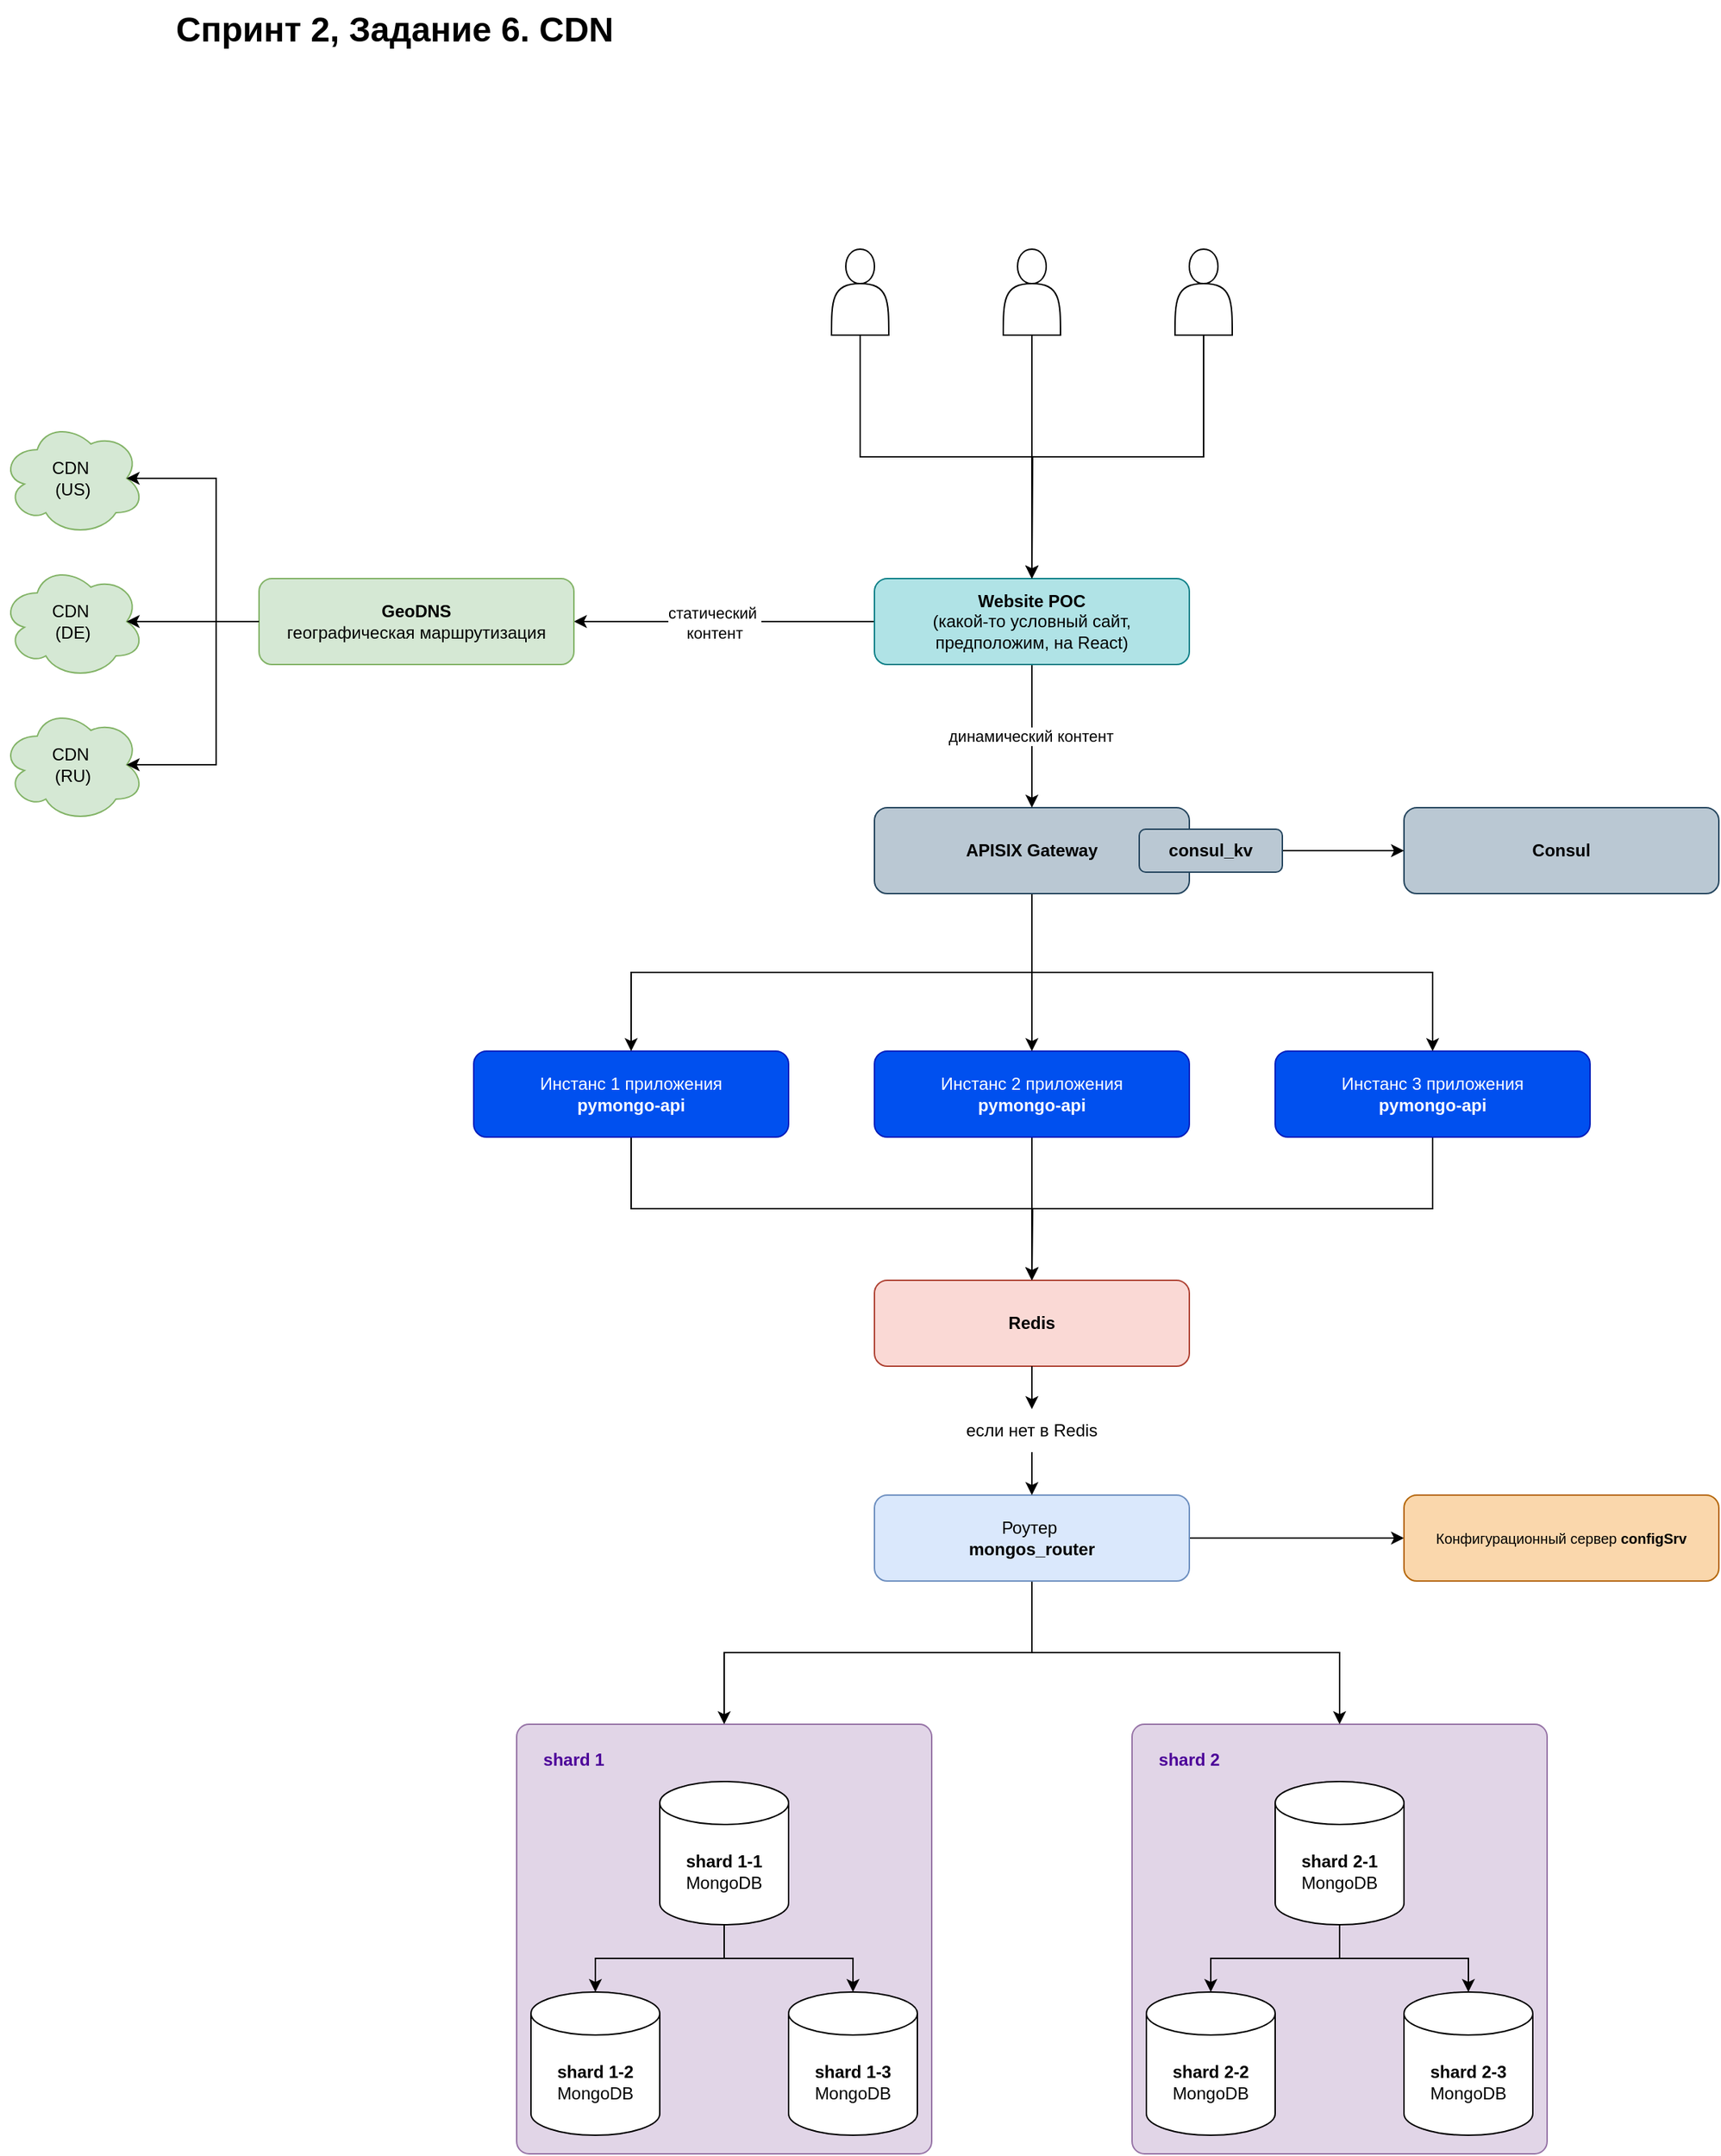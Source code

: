 <mxfile version="26.0.16" pages="6">
  <diagram name="task 6" id="EROP5LXU129hlyVMehyh">
    <mxGraphModel dx="2870" dy="2155" grid="1" gridSize="10" guides="1" tooltips="1" connect="1" arrows="1" fold="1" page="1" pageScale="1" pageWidth="1169" pageHeight="827" math="0" shadow="0">
      <root>
        <mxCell id="xGrSK7XAsVw-_hKEROFf-0" />
        <mxCell id="xGrSK7XAsVw-_hKEROFf-1" parent="xGrSK7XAsVw-_hKEROFf-0" />
        <mxCell id="xGrSK7XAsVw-_hKEROFf-2" value="" style="rounded=1;whiteSpace=wrap;html=1;arcSize=3;fillColor=#e1d5e7;strokeColor=#9673a6;" vertex="1" parent="xGrSK7XAsVw-_hKEROFf-1">
          <mxGeometry x="460" y="710" width="290" height="300" as="geometry" />
        </mxCell>
        <mxCell id="xGrSK7XAsVw-_hKEROFf-3" value="" style="rounded=1;whiteSpace=wrap;html=1;arcSize=3;fillColor=#e1d5e7;strokeColor=#9673a6;" vertex="1" parent="xGrSK7XAsVw-_hKEROFf-1">
          <mxGeometry x="30" y="710" width="290" height="300" as="geometry" />
        </mxCell>
        <mxCell id="xGrSK7XAsVw-_hKEROFf-4" style="edgeStyle=orthogonalEdgeStyle;rounded=0;orthogonalLoop=1;jettySize=auto;html=1;exitX=0.5;exitY=1;exitDx=0;exitDy=0;" edge="1" parent="xGrSK7XAsVw-_hKEROFf-1" source="xGrSK7XAsVw-_hKEROFf-5">
          <mxGeometry relative="1" as="geometry">
            <mxPoint x="390" y="400" as="targetPoint" />
          </mxGeometry>
        </mxCell>
        <mxCell id="xGrSK7XAsVw-_hKEROFf-5" value="&lt;div&gt;Инстанс 2 приложения&lt;/div&gt;&lt;div&gt;&lt;b style=&quot;background-color: transparent; color: light-dark(rgb(255, 255, 255), rgb(18, 18, 18));&quot;&gt;pymongo-api&lt;/b&gt;&lt;/div&gt;" style="rounded=1;whiteSpace=wrap;html=1;fillColor=#0050ef;strokeColor=#001DBC;fontColor=#ffffff;" vertex="1" parent="xGrSK7XAsVw-_hKEROFf-1">
          <mxGeometry x="280" y="240" width="220" height="60" as="geometry" />
        </mxCell>
        <mxCell id="xGrSK7XAsVw-_hKEROFf-6" value="&lt;b&gt;shard 1-1&lt;/b&gt;&lt;div&gt;MongoDB&lt;/div&gt;" style="shape=cylinder3;whiteSpace=wrap;html=1;boundedLbl=1;backgroundOutline=1;size=15;" vertex="1" parent="xGrSK7XAsVw-_hKEROFf-1">
          <mxGeometry x="130" y="750" width="90" height="100" as="geometry" />
        </mxCell>
        <mxCell id="xGrSK7XAsVw-_hKEROFf-7" style="edgeStyle=orthogonalEdgeStyle;rounded=0;orthogonalLoop=1;jettySize=auto;html=1;exitX=0.5;exitY=1;exitDx=0;exitDy=0;exitPerimeter=0;" edge="1" parent="xGrSK7XAsVw-_hKEROFf-1" source="xGrSK7XAsVw-_hKEROFf-8" target="xGrSK7XAsVw-_hKEROFf-17">
          <mxGeometry relative="1" as="geometry" />
        </mxCell>
        <mxCell id="xGrSK7XAsVw-_hKEROFf-8" value="&lt;b&gt;shard 2-1&lt;/b&gt;&lt;div&gt;MongoDB&lt;/div&gt;" style="shape=cylinder3;whiteSpace=wrap;html=1;boundedLbl=1;backgroundOutline=1;size=15;" vertex="1" parent="xGrSK7XAsVw-_hKEROFf-1">
          <mxGeometry x="560" y="750" width="90" height="100" as="geometry" />
        </mxCell>
        <mxCell id="xGrSK7XAsVw-_hKEROFf-9" style="edgeStyle=orthogonalEdgeStyle;rounded=0;orthogonalLoop=1;jettySize=auto;html=1;exitX=1;exitY=0.5;exitDx=0;exitDy=0;" edge="1" parent="xGrSK7XAsVw-_hKEROFf-1" source="xGrSK7XAsVw-_hKEROFf-12" target="xGrSK7XAsVw-_hKEROFf-13">
          <mxGeometry relative="1" as="geometry" />
        </mxCell>
        <mxCell id="xGrSK7XAsVw-_hKEROFf-10" style="edgeStyle=orthogonalEdgeStyle;rounded=0;orthogonalLoop=1;jettySize=auto;html=1;exitX=0.5;exitY=1;exitDx=0;exitDy=0;entryX=0.5;entryY=0;entryDx=0;entryDy=0;" edge="1" parent="xGrSK7XAsVw-_hKEROFf-1" source="xGrSK7XAsVw-_hKEROFf-12" target="xGrSK7XAsVw-_hKEROFf-3">
          <mxGeometry relative="1" as="geometry" />
        </mxCell>
        <mxCell id="xGrSK7XAsVw-_hKEROFf-11" style="edgeStyle=orthogonalEdgeStyle;rounded=0;orthogonalLoop=1;jettySize=auto;html=1;exitX=0.5;exitY=1;exitDx=0;exitDy=0;entryX=0.5;entryY=0;entryDx=0;entryDy=0;" edge="1" parent="xGrSK7XAsVw-_hKEROFf-1" source="xGrSK7XAsVw-_hKEROFf-12" target="xGrSK7XAsVw-_hKEROFf-2">
          <mxGeometry relative="1" as="geometry" />
        </mxCell>
        <mxCell id="xGrSK7XAsVw-_hKEROFf-12" value="Роутер&amp;nbsp;&lt;div&gt;&lt;b&gt;mongos_router&lt;/b&gt;&lt;/div&gt;" style="rounded=1;whiteSpace=wrap;html=1;fillColor=#dae8fc;strokeColor=#6c8ebf;" vertex="1" parent="xGrSK7XAsVw-_hKEROFf-1">
          <mxGeometry x="280" y="550" width="220" height="60" as="geometry" />
        </mxCell>
        <mxCell id="xGrSK7XAsVw-_hKEROFf-13" value="&lt;font size=&quot;1&quot;&gt;Конфигурационный сервер &lt;b&gt;configSrv&lt;/b&gt;&lt;/font&gt;" style="rounded=1;whiteSpace=wrap;html=1;fillColor=#fad7ac;strokeColor=#b46504;" vertex="1" parent="xGrSK7XAsVw-_hKEROFf-1">
          <mxGeometry x="650" y="550" width="220" height="60" as="geometry" />
        </mxCell>
        <mxCell id="xGrSK7XAsVw-_hKEROFf-14" value="&lt;h1 style=&quot;margin-top: 0px;&quot;&gt;Спринт 2, Задание 6. CDN&lt;/h1&gt;&lt;p&gt;&lt;br&gt;&lt;/p&gt;" style="text;html=1;whiteSpace=wrap;overflow=hidden;rounded=0;" vertex="1" parent="xGrSK7XAsVw-_hKEROFf-1">
          <mxGeometry x="-210" y="-494" width="680" height="80" as="geometry" />
        </mxCell>
        <mxCell id="xGrSK7XAsVw-_hKEROFf-15" value="&lt;b&gt;shard 1-2&lt;/b&gt;&lt;div&gt;MongoDB&lt;/div&gt;" style="shape=cylinder3;whiteSpace=wrap;html=1;boundedLbl=1;backgroundOutline=1;size=15;" vertex="1" parent="xGrSK7XAsVw-_hKEROFf-1">
          <mxGeometry x="40" y="897" width="90" height="100" as="geometry" />
        </mxCell>
        <mxCell id="xGrSK7XAsVw-_hKEROFf-16" value="&lt;b&gt;shard 1-3&lt;/b&gt;&lt;div&gt;MongoDB&lt;/div&gt;" style="shape=cylinder3;whiteSpace=wrap;html=1;boundedLbl=1;backgroundOutline=1;size=15;" vertex="1" parent="xGrSK7XAsVw-_hKEROFf-1">
          <mxGeometry x="220" y="897" width="90" height="100" as="geometry" />
        </mxCell>
        <mxCell id="xGrSK7XAsVw-_hKEROFf-17" value="&lt;b&gt;shard 2-2&lt;/b&gt;&lt;div&gt;MongoDB&lt;/div&gt;" style="shape=cylinder3;whiteSpace=wrap;html=1;boundedLbl=1;backgroundOutline=1;size=15;" vertex="1" parent="xGrSK7XAsVw-_hKEROFf-1">
          <mxGeometry x="470" y="897" width="90" height="100" as="geometry" />
        </mxCell>
        <mxCell id="xGrSK7XAsVw-_hKEROFf-18" value="&lt;b&gt;shard 2-3&lt;/b&gt;&lt;div&gt;MongoDB&lt;/div&gt;" style="shape=cylinder3;whiteSpace=wrap;html=1;boundedLbl=1;backgroundOutline=1;size=15;" vertex="1" parent="xGrSK7XAsVw-_hKEROFf-1">
          <mxGeometry x="650" y="897" width="90" height="100" as="geometry" />
        </mxCell>
        <mxCell id="xGrSK7XAsVw-_hKEROFf-19" value="&lt;font style=&quot;color: rgb(76, 0, 153);&quot;&gt;&lt;b style=&quot;&quot;&gt;shard 1&lt;/b&gt;&lt;/font&gt;" style="text;html=1;align=center;verticalAlign=middle;whiteSpace=wrap;rounded=0;" vertex="1" parent="xGrSK7XAsVw-_hKEROFf-1">
          <mxGeometry x="40" y="720" width="60" height="30" as="geometry" />
        </mxCell>
        <mxCell id="xGrSK7XAsVw-_hKEROFf-20" value="&lt;font style=&quot;color: rgb(76, 0, 153);&quot;&gt;&lt;b style=&quot;&quot;&gt;shard 2&lt;/b&gt;&lt;/font&gt;" style="text;html=1;align=center;verticalAlign=middle;whiteSpace=wrap;rounded=0;" vertex="1" parent="xGrSK7XAsVw-_hKEROFf-1">
          <mxGeometry x="470" y="720" width="60" height="30" as="geometry" />
        </mxCell>
        <mxCell id="xGrSK7XAsVw-_hKEROFf-21" style="rounded=0;orthogonalLoop=1;jettySize=auto;html=1;exitX=0.5;exitY=1;exitDx=0;exitDy=0;exitPerimeter=0;entryX=0.5;entryY=0;entryDx=0;entryDy=0;entryPerimeter=0;edgeStyle=orthogonalEdgeStyle;" edge="1" parent="xGrSK7XAsVw-_hKEROFf-1" source="xGrSK7XAsVw-_hKEROFf-6" target="xGrSK7XAsVw-_hKEROFf-15">
          <mxGeometry relative="1" as="geometry" />
        </mxCell>
        <mxCell id="xGrSK7XAsVw-_hKEROFf-22" style="rounded=0;orthogonalLoop=1;jettySize=auto;html=1;exitX=0.5;exitY=1;exitDx=0;exitDy=0;exitPerimeter=0;entryX=0.5;entryY=0;entryDx=0;entryDy=0;entryPerimeter=0;edgeStyle=orthogonalEdgeStyle;" edge="1" parent="xGrSK7XAsVw-_hKEROFf-1" source="xGrSK7XAsVw-_hKEROFf-6" target="xGrSK7XAsVw-_hKEROFf-16">
          <mxGeometry relative="1" as="geometry" />
        </mxCell>
        <mxCell id="xGrSK7XAsVw-_hKEROFf-23" style="edgeStyle=orthogonalEdgeStyle;rounded=0;orthogonalLoop=1;jettySize=auto;html=1;exitX=0.5;exitY=1;exitDx=0;exitDy=0;exitPerimeter=0;entryX=0.5;entryY=0;entryDx=0;entryDy=0;entryPerimeter=0;" edge="1" parent="xGrSK7XAsVw-_hKEROFf-1" source="xGrSK7XAsVw-_hKEROFf-8" target="xGrSK7XAsVw-_hKEROFf-18">
          <mxGeometry relative="1" as="geometry" />
        </mxCell>
        <mxCell id="xGrSK7XAsVw-_hKEROFf-24" style="edgeStyle=orthogonalEdgeStyle;rounded=0;orthogonalLoop=1;jettySize=auto;html=1;exitX=0.5;exitY=1;exitDx=0;exitDy=0;entryX=0.5;entryY=0;entryDx=0;entryDy=0;" edge="1" parent="xGrSK7XAsVw-_hKEROFf-1" source="xGrSK7XAsVw-_hKEROFf-27" target="xGrSK7XAsVw-_hKEROFf-12">
          <mxGeometry relative="1" as="geometry" />
        </mxCell>
        <mxCell id="xGrSK7XAsVw-_hKEROFf-25" value="&lt;b&gt;Redis&lt;/b&gt;" style="rounded=1;whiteSpace=wrap;html=1;fillColor=#fad9d5;strokeColor=#ae4132;" vertex="1" parent="xGrSK7XAsVw-_hKEROFf-1">
          <mxGeometry x="280" y="400" width="220" height="60" as="geometry" />
        </mxCell>
        <mxCell id="xGrSK7XAsVw-_hKEROFf-26" value="" style="edgeStyle=orthogonalEdgeStyle;rounded=0;orthogonalLoop=1;jettySize=auto;html=1;exitX=0.5;exitY=1;exitDx=0;exitDy=0;entryX=0.5;entryY=0;entryDx=0;entryDy=0;" edge="1" parent="xGrSK7XAsVw-_hKEROFf-1" source="xGrSK7XAsVw-_hKEROFf-25" target="xGrSK7XAsVw-_hKEROFf-27">
          <mxGeometry relative="1" as="geometry">
            <mxPoint x="390" y="460" as="sourcePoint" />
            <mxPoint x="390" y="550" as="targetPoint" />
          </mxGeometry>
        </mxCell>
        <mxCell id="xGrSK7XAsVw-_hKEROFf-27" value="&lt;font style=&quot;font-size: 12px;&quot;&gt;если нет в Redis&lt;/font&gt;" style="text;html=1;align=center;verticalAlign=middle;whiteSpace=wrap;rounded=0;fontSize=11;" vertex="1" parent="xGrSK7XAsVw-_hKEROFf-1">
          <mxGeometry x="320" y="490" width="140" height="30" as="geometry" />
        </mxCell>
        <mxCell id="xGrSK7XAsVw-_hKEROFf-28" style="edgeStyle=orthogonalEdgeStyle;rounded=0;orthogonalLoop=1;jettySize=auto;html=1;exitX=0.5;exitY=1;exitDx=0;exitDy=0;entryX=0.5;entryY=0;entryDx=0;entryDy=0;" edge="1" parent="xGrSK7XAsVw-_hKEROFf-1" source="xGrSK7XAsVw-_hKEROFf-29" target="xGrSK7XAsVw-_hKEROFf-25">
          <mxGeometry relative="1" as="geometry" />
        </mxCell>
        <mxCell id="xGrSK7XAsVw-_hKEROFf-29" value="&lt;div&gt;Инстанс 1 приложения&lt;/div&gt;&lt;b&gt;pymongo-api&lt;/b&gt;" style="rounded=1;whiteSpace=wrap;html=1;fillColor=#0050ef;strokeColor=#001DBC;fontColor=#ffffff;" vertex="1" parent="xGrSK7XAsVw-_hKEROFf-1">
          <mxGeometry y="240" width="220" height="60" as="geometry" />
        </mxCell>
        <mxCell id="xGrSK7XAsVw-_hKEROFf-30" style="edgeStyle=orthogonalEdgeStyle;rounded=0;orthogonalLoop=1;jettySize=auto;html=1;exitX=0.5;exitY=1;exitDx=0;exitDy=0;" edge="1" parent="xGrSK7XAsVw-_hKEROFf-1" source="xGrSK7XAsVw-_hKEROFf-31">
          <mxGeometry relative="1" as="geometry">
            <mxPoint x="390" y="400" as="targetPoint" />
          </mxGeometry>
        </mxCell>
        <mxCell id="xGrSK7XAsVw-_hKEROFf-31" value="&lt;div&gt;Инстанс 3 приложения&lt;/div&gt;&lt;b&gt;pymongo-api&lt;/b&gt;" style="rounded=1;whiteSpace=wrap;html=1;fillColor=#0050ef;strokeColor=#001DBC;fontColor=#ffffff;" vertex="1" parent="xGrSK7XAsVw-_hKEROFf-1">
          <mxGeometry x="560" y="240" width="220" height="60" as="geometry" />
        </mxCell>
        <mxCell id="xGrSK7XAsVw-_hKEROFf-32" style="edgeStyle=orthogonalEdgeStyle;rounded=0;orthogonalLoop=1;jettySize=auto;html=1;exitX=0.5;exitY=1;exitDx=0;exitDy=0;entryX=0.5;entryY=0;entryDx=0;entryDy=0;" edge="1" parent="xGrSK7XAsVw-_hKEROFf-1" source="xGrSK7XAsVw-_hKEROFf-35" target="xGrSK7XAsVw-_hKEROFf-29">
          <mxGeometry relative="1" as="geometry" />
        </mxCell>
        <mxCell id="xGrSK7XAsVw-_hKEROFf-33" style="edgeStyle=orthogonalEdgeStyle;rounded=0;orthogonalLoop=1;jettySize=auto;html=1;exitX=0.5;exitY=1;exitDx=0;exitDy=0;entryX=0.5;entryY=0;entryDx=0;entryDy=0;" edge="1" parent="xGrSK7XAsVw-_hKEROFf-1" source="xGrSK7XAsVw-_hKEROFf-35" target="xGrSK7XAsVw-_hKEROFf-31">
          <mxGeometry relative="1" as="geometry" />
        </mxCell>
        <mxCell id="xGrSK7XAsVw-_hKEROFf-34" style="edgeStyle=orthogonalEdgeStyle;rounded=0;orthogonalLoop=1;jettySize=auto;html=1;exitX=0.5;exitY=1;exitDx=0;exitDy=0;entryX=0.5;entryY=0;entryDx=0;entryDy=0;" edge="1" parent="xGrSK7XAsVw-_hKEROFf-1" source="xGrSK7XAsVw-_hKEROFf-35" target="xGrSK7XAsVw-_hKEROFf-5">
          <mxGeometry relative="1" as="geometry" />
        </mxCell>
        <mxCell id="xGrSK7XAsVw-_hKEROFf-35" value="&lt;b&gt;APISIX Gateway&lt;/b&gt;" style="rounded=1;whiteSpace=wrap;html=1;fillColor=#bac8d3;strokeColor=#23445d;" vertex="1" parent="xGrSK7XAsVw-_hKEROFf-1">
          <mxGeometry x="280" y="70" width="220" height="60" as="geometry" />
        </mxCell>
        <mxCell id="xGrSK7XAsVw-_hKEROFf-36" value="&lt;b&gt;Consul&lt;/b&gt;" style="rounded=1;whiteSpace=wrap;html=1;fillColor=#bac8d3;strokeColor=#23445d;" vertex="1" parent="xGrSK7XAsVw-_hKEROFf-1">
          <mxGeometry x="650" y="70" width="220" height="60" as="geometry" />
        </mxCell>
        <mxCell id="xGrSK7XAsVw-_hKEROFf-37" style="edgeStyle=orthogonalEdgeStyle;rounded=0;orthogonalLoop=1;jettySize=auto;html=1;exitX=1;exitY=0.5;exitDx=0;exitDy=0;entryX=0;entryY=0.5;entryDx=0;entryDy=0;" edge="1" parent="xGrSK7XAsVw-_hKEROFf-1" source="xGrSK7XAsVw-_hKEROFf-38" target="xGrSK7XAsVw-_hKEROFf-36">
          <mxGeometry relative="1" as="geometry" />
        </mxCell>
        <mxCell id="xGrSK7XAsVw-_hKEROFf-38" value="&lt;b&gt;consul_kv&lt;/b&gt;" style="rounded=1;whiteSpace=wrap;html=1;fillColor=#bac8d3;strokeColor=#23445d;" vertex="1" parent="xGrSK7XAsVw-_hKEROFf-1">
          <mxGeometry x="465" y="85" width="100" height="30" as="geometry" />
        </mxCell>
        <mxCell id="xGrSK7XAsVw-_hKEROFf-39" style="edgeStyle=orthogonalEdgeStyle;rounded=0;orthogonalLoop=1;jettySize=auto;html=1;exitX=0.5;exitY=1;exitDx=0;exitDy=0;" edge="1" parent="xGrSK7XAsVw-_hKEROFf-1" source="xGrSK7XAsVw-_hKEROFf-40" target="xGrSK7XAsVw-_hKEROFf-35">
          <mxGeometry relative="1" as="geometry" />
        </mxCell>
        <mxCell id="dgJe6k4R7eiTvsBEIZcD-1" value="динамический контент" style="edgeLabel;html=1;align=center;verticalAlign=middle;resizable=0;points=[];" vertex="1" connectable="0" parent="xGrSK7XAsVw-_hKEROFf-39">
          <mxGeometry y="-1" relative="1" as="geometry">
            <mxPoint as="offset" />
          </mxGeometry>
        </mxCell>
        <mxCell id="dgJe6k4R7eiTvsBEIZcD-7" style="edgeStyle=orthogonalEdgeStyle;rounded=0;orthogonalLoop=1;jettySize=auto;html=1;exitX=0;exitY=0.5;exitDx=0;exitDy=0;" edge="1" parent="xGrSK7XAsVw-_hKEROFf-1" source="xGrSK7XAsVw-_hKEROFf-40" target="dgJe6k4R7eiTvsBEIZcD-6">
          <mxGeometry relative="1" as="geometry" />
        </mxCell>
        <mxCell id="dgJe6k4R7eiTvsBEIZcD-8" value="статический&amp;nbsp;&lt;div&gt;контент&lt;/div&gt;" style="edgeLabel;html=1;align=center;verticalAlign=middle;resizable=0;points=[];" vertex="1" connectable="0" parent="dgJe6k4R7eiTvsBEIZcD-7">
          <mxGeometry x="0.067" y="1" relative="1" as="geometry">
            <mxPoint as="offset" />
          </mxGeometry>
        </mxCell>
        <mxCell id="xGrSK7XAsVw-_hKEROFf-40" value="&lt;b&gt;Website POC&lt;/b&gt;&lt;div&gt;(какой-то условный сайт, предположим, на React)&lt;/div&gt;" style="rounded=1;whiteSpace=wrap;html=1;fillColor=#b0e3e6;strokeColor=#0e8088;" vertex="1" parent="xGrSK7XAsVw-_hKEROFf-1">
          <mxGeometry x="280" y="-90" width="220" height="60" as="geometry" />
        </mxCell>
        <mxCell id="xGrSK7XAsVw-_hKEROFf-41" style="edgeStyle=orthogonalEdgeStyle;rounded=0;orthogonalLoop=1;jettySize=auto;html=1;exitX=0.5;exitY=1;exitDx=0;exitDy=0;entryX=0.5;entryY=0;entryDx=0;entryDy=0;" edge="1" parent="xGrSK7XAsVw-_hKEROFf-1" source="xGrSK7XAsVw-_hKEROFf-42" target="xGrSK7XAsVw-_hKEROFf-40">
          <mxGeometry relative="1" as="geometry" />
        </mxCell>
        <mxCell id="xGrSK7XAsVw-_hKEROFf-42" value="" style="shape=actor;whiteSpace=wrap;html=1;" vertex="1" parent="xGrSK7XAsVw-_hKEROFf-1">
          <mxGeometry x="370" y="-320" width="40" height="60" as="geometry" />
        </mxCell>
        <mxCell id="xGrSK7XAsVw-_hKEROFf-43" style="edgeStyle=orthogonalEdgeStyle;rounded=0;orthogonalLoop=1;jettySize=auto;html=1;exitX=0.5;exitY=1;exitDx=0;exitDy=0;" edge="1" parent="xGrSK7XAsVw-_hKEROFf-1" source="xGrSK7XAsVw-_hKEROFf-44">
          <mxGeometry relative="1" as="geometry">
            <mxPoint x="390" y="-90" as="targetPoint" />
          </mxGeometry>
        </mxCell>
        <mxCell id="xGrSK7XAsVw-_hKEROFf-44" value="" style="shape=actor;whiteSpace=wrap;html=1;" vertex="1" parent="xGrSK7XAsVw-_hKEROFf-1">
          <mxGeometry x="250" y="-320" width="40" height="60" as="geometry" />
        </mxCell>
        <mxCell id="xGrSK7XAsVw-_hKEROFf-45" style="edgeStyle=orthogonalEdgeStyle;rounded=0;orthogonalLoop=1;jettySize=auto;html=1;exitX=0.5;exitY=1;exitDx=0;exitDy=0;entryX=0.5;entryY=0;entryDx=0;entryDy=0;" edge="1" parent="xGrSK7XAsVw-_hKEROFf-1" source="xGrSK7XAsVw-_hKEROFf-46" target="xGrSK7XAsVw-_hKEROFf-40">
          <mxGeometry relative="1" as="geometry" />
        </mxCell>
        <mxCell id="xGrSK7XAsVw-_hKEROFf-46" value="" style="shape=actor;whiteSpace=wrap;html=1;" vertex="1" parent="xGrSK7XAsVw-_hKEROFf-1">
          <mxGeometry x="490" y="-320" width="40" height="60" as="geometry" />
        </mxCell>
        <mxCell id="dgJe6k4R7eiTvsBEIZcD-6" value="&lt;b&gt;GeoDNS&lt;/b&gt;&lt;div&gt;географическая маршрутизация&lt;/div&gt;" style="rounded=1;whiteSpace=wrap;html=1;fillColor=#d5e8d4;strokeColor=#82b366;" vertex="1" parent="xGrSK7XAsVw-_hKEROFf-1">
          <mxGeometry x="-150" y="-90" width="220" height="60" as="geometry" />
        </mxCell>
        <mxCell id="dgJe6k4R7eiTvsBEIZcD-9" value="CDN&amp;nbsp;&lt;div&gt;(DE)&lt;/div&gt;" style="ellipse;shape=cloud;whiteSpace=wrap;html=1;fillColor=#d5e8d4;strokeColor=#82b366;" vertex="1" parent="xGrSK7XAsVw-_hKEROFf-1">
          <mxGeometry x="-330" y="-100" width="100" height="80" as="geometry" />
        </mxCell>
        <mxCell id="dgJe6k4R7eiTvsBEIZcD-10" value="CDN&amp;nbsp;&lt;div&gt;(US)&lt;/div&gt;" style="ellipse;shape=cloud;whiteSpace=wrap;html=1;fillColor=#d5e8d4;strokeColor=#82b366;" vertex="1" parent="xGrSK7XAsVw-_hKEROFf-1">
          <mxGeometry x="-330" y="-200" width="100" height="80" as="geometry" />
        </mxCell>
        <mxCell id="dgJe6k4R7eiTvsBEIZcD-11" value="CDN&amp;nbsp;&lt;div&gt;(RU)&lt;/div&gt;" style="ellipse;shape=cloud;whiteSpace=wrap;html=1;fillColor=#d5e8d4;strokeColor=#82b366;" vertex="1" parent="xGrSK7XAsVw-_hKEROFf-1">
          <mxGeometry x="-330" width="100" height="80" as="geometry" />
        </mxCell>
        <mxCell id="dgJe6k4R7eiTvsBEIZcD-13" style="edgeStyle=orthogonalEdgeStyle;rounded=0;orthogonalLoop=1;jettySize=auto;html=1;exitX=0;exitY=0.5;exitDx=0;exitDy=0;entryX=0.875;entryY=0.5;entryDx=0;entryDy=0;entryPerimeter=0;" edge="1" parent="xGrSK7XAsVw-_hKEROFf-1" source="dgJe6k4R7eiTvsBEIZcD-6" target="dgJe6k4R7eiTvsBEIZcD-10">
          <mxGeometry relative="1" as="geometry">
            <Array as="points">
              <mxPoint x="-180" y="-60" />
              <mxPoint x="-180" y="-160" />
            </Array>
          </mxGeometry>
        </mxCell>
        <mxCell id="dgJe6k4R7eiTvsBEIZcD-14" style="edgeStyle=orthogonalEdgeStyle;rounded=0;orthogonalLoop=1;jettySize=auto;html=1;exitX=0;exitY=0.5;exitDx=0;exitDy=0;entryX=0.875;entryY=0.5;entryDx=0;entryDy=0;entryPerimeter=0;" edge="1" parent="xGrSK7XAsVw-_hKEROFf-1" source="dgJe6k4R7eiTvsBEIZcD-6" target="dgJe6k4R7eiTvsBEIZcD-11">
          <mxGeometry relative="1" as="geometry">
            <Array as="points">
              <mxPoint x="-180" y="-60" />
              <mxPoint x="-180" y="40" />
            </Array>
          </mxGeometry>
        </mxCell>
        <mxCell id="dgJe6k4R7eiTvsBEIZcD-15" style="edgeStyle=orthogonalEdgeStyle;rounded=0;orthogonalLoop=1;jettySize=auto;html=1;exitX=0;exitY=0.5;exitDx=0;exitDy=0;entryX=0.875;entryY=0.5;entryDx=0;entryDy=0;entryPerimeter=0;" edge="1" parent="xGrSK7XAsVw-_hKEROFf-1" source="dgJe6k4R7eiTvsBEIZcD-6" target="dgJe6k4R7eiTvsBEIZcD-9">
          <mxGeometry relative="1" as="geometry" />
        </mxCell>
      </root>
    </mxGraphModel>
  </diagram>
  <diagram name="task 5" id="mGIBA1xD-K4CJj_0kDDD">
    <mxGraphModel dx="2870" dy="2155" grid="1" gridSize="10" guides="1" tooltips="1" connect="1" arrows="1" fold="1" page="1" pageScale="1" pageWidth="1169" pageHeight="827" math="0" shadow="0">
      <root>
        <mxCell id="T10HClZUagBBdezvPcXy-0" />
        <mxCell id="T10HClZUagBBdezvPcXy-1" parent="T10HClZUagBBdezvPcXy-0" />
        <mxCell id="T10HClZUagBBdezvPcXy-2" value="" style="rounded=1;whiteSpace=wrap;html=1;arcSize=3;fillColor=#e1d5e7;strokeColor=#9673a6;" vertex="1" parent="T10HClZUagBBdezvPcXy-1">
          <mxGeometry x="460" y="710" width="290" height="300" as="geometry" />
        </mxCell>
        <mxCell id="T10HClZUagBBdezvPcXy-3" value="" style="rounded=1;whiteSpace=wrap;html=1;arcSize=3;fillColor=#e1d5e7;strokeColor=#9673a6;" vertex="1" parent="T10HClZUagBBdezvPcXy-1">
          <mxGeometry x="30" y="710" width="290" height="300" as="geometry" />
        </mxCell>
        <mxCell id="zO60W75ggmvqw6k12AQa-4" style="edgeStyle=orthogonalEdgeStyle;rounded=0;orthogonalLoop=1;jettySize=auto;html=1;exitX=0.5;exitY=1;exitDx=0;exitDy=0;" edge="1" parent="T10HClZUagBBdezvPcXy-1" source="T10HClZUagBBdezvPcXy-5">
          <mxGeometry relative="1" as="geometry">
            <mxPoint x="390" y="400" as="targetPoint" />
          </mxGeometry>
        </mxCell>
        <mxCell id="T10HClZUagBBdezvPcXy-5" value="&lt;div&gt;Инстанс 2 приложения&lt;/div&gt;&lt;div&gt;&lt;b style=&quot;background-color: transparent; color: light-dark(rgb(255, 255, 255), rgb(18, 18, 18));&quot;&gt;pymongo-api&lt;/b&gt;&lt;/div&gt;" style="rounded=1;whiteSpace=wrap;html=1;fillColor=#0050ef;strokeColor=#001DBC;fontColor=#ffffff;" vertex="1" parent="T10HClZUagBBdezvPcXy-1">
          <mxGeometry x="280" y="240" width="220" height="60" as="geometry" />
        </mxCell>
        <mxCell id="T10HClZUagBBdezvPcXy-6" value="&lt;b&gt;shard 1-1&lt;/b&gt;&lt;div&gt;MongoDB&lt;/div&gt;" style="shape=cylinder3;whiteSpace=wrap;html=1;boundedLbl=1;backgroundOutline=1;size=15;" vertex="1" parent="T10HClZUagBBdezvPcXy-1">
          <mxGeometry x="130" y="750" width="90" height="100" as="geometry" />
        </mxCell>
        <mxCell id="T10HClZUagBBdezvPcXy-7" style="edgeStyle=orthogonalEdgeStyle;rounded=0;orthogonalLoop=1;jettySize=auto;html=1;exitX=0.5;exitY=1;exitDx=0;exitDy=0;exitPerimeter=0;" edge="1" parent="T10HClZUagBBdezvPcXy-1" source="T10HClZUagBBdezvPcXy-8" target="T10HClZUagBBdezvPcXy-17">
          <mxGeometry relative="1" as="geometry" />
        </mxCell>
        <mxCell id="T10HClZUagBBdezvPcXy-8" value="&lt;b&gt;shard 2-1&lt;/b&gt;&lt;div&gt;MongoDB&lt;/div&gt;" style="shape=cylinder3;whiteSpace=wrap;html=1;boundedLbl=1;backgroundOutline=1;size=15;" vertex="1" parent="T10HClZUagBBdezvPcXy-1">
          <mxGeometry x="560" y="750" width="90" height="100" as="geometry" />
        </mxCell>
        <mxCell id="T10HClZUagBBdezvPcXy-9" style="edgeStyle=orthogonalEdgeStyle;rounded=0;orthogonalLoop=1;jettySize=auto;html=1;exitX=1;exitY=0.5;exitDx=0;exitDy=0;" edge="1" parent="T10HClZUagBBdezvPcXy-1" source="T10HClZUagBBdezvPcXy-12" target="T10HClZUagBBdezvPcXy-13">
          <mxGeometry relative="1" as="geometry" />
        </mxCell>
        <mxCell id="T10HClZUagBBdezvPcXy-10" style="edgeStyle=orthogonalEdgeStyle;rounded=0;orthogonalLoop=1;jettySize=auto;html=1;exitX=0.5;exitY=1;exitDx=0;exitDy=0;entryX=0.5;entryY=0;entryDx=0;entryDy=0;" edge="1" parent="T10HClZUagBBdezvPcXy-1" source="T10HClZUagBBdezvPcXy-12" target="T10HClZUagBBdezvPcXy-3">
          <mxGeometry relative="1" as="geometry" />
        </mxCell>
        <mxCell id="T10HClZUagBBdezvPcXy-11" style="edgeStyle=orthogonalEdgeStyle;rounded=0;orthogonalLoop=1;jettySize=auto;html=1;exitX=0.5;exitY=1;exitDx=0;exitDy=0;entryX=0.5;entryY=0;entryDx=0;entryDy=0;" edge="1" parent="T10HClZUagBBdezvPcXy-1" source="T10HClZUagBBdezvPcXy-12" target="T10HClZUagBBdezvPcXy-2">
          <mxGeometry relative="1" as="geometry" />
        </mxCell>
        <mxCell id="T10HClZUagBBdezvPcXy-12" value="Роутер&amp;nbsp;&lt;div&gt;&lt;b&gt;mongos_router&lt;/b&gt;&lt;/div&gt;" style="rounded=1;whiteSpace=wrap;html=1;fillColor=#dae8fc;strokeColor=#6c8ebf;" vertex="1" parent="T10HClZUagBBdezvPcXy-1">
          <mxGeometry x="280" y="550" width="220" height="60" as="geometry" />
        </mxCell>
        <mxCell id="T10HClZUagBBdezvPcXy-13" value="&lt;font size=&quot;1&quot;&gt;Конфигурационный сервер &lt;b&gt;configSrv&lt;/b&gt;&lt;/font&gt;" style="rounded=1;whiteSpace=wrap;html=1;fillColor=#fad7ac;strokeColor=#b46504;" vertex="1" parent="T10HClZUagBBdezvPcXy-1">
          <mxGeometry x="650" y="550" width="220" height="60" as="geometry" />
        </mxCell>
        <mxCell id="T10HClZUagBBdezvPcXy-14" value="&lt;h1 style=&quot;margin-top: 0px;&quot;&gt;Спринт 2, Задание 5. Service Discovery и балансировка с API Gateway&lt;/h1&gt;&lt;p&gt;&lt;br&gt;&lt;/p&gt;" style="text;html=1;whiteSpace=wrap;overflow=hidden;rounded=0;" vertex="1" parent="T10HClZUagBBdezvPcXy-1">
          <mxGeometry x="-60" y="-520" width="680" height="80" as="geometry" />
        </mxCell>
        <mxCell id="T10HClZUagBBdezvPcXy-15" value="&lt;b&gt;shard 1-2&lt;/b&gt;&lt;div&gt;MongoDB&lt;/div&gt;" style="shape=cylinder3;whiteSpace=wrap;html=1;boundedLbl=1;backgroundOutline=1;size=15;" vertex="1" parent="T10HClZUagBBdezvPcXy-1">
          <mxGeometry x="40" y="897" width="90" height="100" as="geometry" />
        </mxCell>
        <mxCell id="T10HClZUagBBdezvPcXy-16" value="&lt;b&gt;shard 1-3&lt;/b&gt;&lt;div&gt;MongoDB&lt;/div&gt;" style="shape=cylinder3;whiteSpace=wrap;html=1;boundedLbl=1;backgroundOutline=1;size=15;" vertex="1" parent="T10HClZUagBBdezvPcXy-1">
          <mxGeometry x="220" y="897" width="90" height="100" as="geometry" />
        </mxCell>
        <mxCell id="T10HClZUagBBdezvPcXy-17" value="&lt;b&gt;shard 2-2&lt;/b&gt;&lt;div&gt;MongoDB&lt;/div&gt;" style="shape=cylinder3;whiteSpace=wrap;html=1;boundedLbl=1;backgroundOutline=1;size=15;" vertex="1" parent="T10HClZUagBBdezvPcXy-1">
          <mxGeometry x="470" y="897" width="90" height="100" as="geometry" />
        </mxCell>
        <mxCell id="T10HClZUagBBdezvPcXy-18" value="&lt;b&gt;shard 2-3&lt;/b&gt;&lt;div&gt;MongoDB&lt;/div&gt;" style="shape=cylinder3;whiteSpace=wrap;html=1;boundedLbl=1;backgroundOutline=1;size=15;" vertex="1" parent="T10HClZUagBBdezvPcXy-1">
          <mxGeometry x="650" y="897" width="90" height="100" as="geometry" />
        </mxCell>
        <mxCell id="T10HClZUagBBdezvPcXy-19" value="&lt;font style=&quot;color: rgb(76, 0, 153);&quot;&gt;&lt;b style=&quot;&quot;&gt;shard 1&lt;/b&gt;&lt;/font&gt;" style="text;html=1;align=center;verticalAlign=middle;whiteSpace=wrap;rounded=0;" vertex="1" parent="T10HClZUagBBdezvPcXy-1">
          <mxGeometry x="40" y="720" width="60" height="30" as="geometry" />
        </mxCell>
        <mxCell id="T10HClZUagBBdezvPcXy-20" value="&lt;font style=&quot;color: rgb(76, 0, 153);&quot;&gt;&lt;b style=&quot;&quot;&gt;shard 2&lt;/b&gt;&lt;/font&gt;" style="text;html=1;align=center;verticalAlign=middle;whiteSpace=wrap;rounded=0;" vertex="1" parent="T10HClZUagBBdezvPcXy-1">
          <mxGeometry x="470" y="720" width="60" height="30" as="geometry" />
        </mxCell>
        <mxCell id="T10HClZUagBBdezvPcXy-21" style="rounded=0;orthogonalLoop=1;jettySize=auto;html=1;exitX=0.5;exitY=1;exitDx=0;exitDy=0;exitPerimeter=0;entryX=0.5;entryY=0;entryDx=0;entryDy=0;entryPerimeter=0;edgeStyle=orthogonalEdgeStyle;" edge="1" parent="T10HClZUagBBdezvPcXy-1" source="T10HClZUagBBdezvPcXy-6" target="T10HClZUagBBdezvPcXy-15">
          <mxGeometry relative="1" as="geometry" />
        </mxCell>
        <mxCell id="T10HClZUagBBdezvPcXy-22" style="rounded=0;orthogonalLoop=1;jettySize=auto;html=1;exitX=0.5;exitY=1;exitDx=0;exitDy=0;exitPerimeter=0;entryX=0.5;entryY=0;entryDx=0;entryDy=0;entryPerimeter=0;edgeStyle=orthogonalEdgeStyle;" edge="1" parent="T10HClZUagBBdezvPcXy-1" source="T10HClZUagBBdezvPcXy-6" target="T10HClZUagBBdezvPcXy-16">
          <mxGeometry relative="1" as="geometry" />
        </mxCell>
        <mxCell id="T10HClZUagBBdezvPcXy-23" style="edgeStyle=orthogonalEdgeStyle;rounded=0;orthogonalLoop=1;jettySize=auto;html=1;exitX=0.5;exitY=1;exitDx=0;exitDy=0;exitPerimeter=0;entryX=0.5;entryY=0;entryDx=0;entryDy=0;entryPerimeter=0;" edge="1" parent="T10HClZUagBBdezvPcXy-1" source="T10HClZUagBBdezvPcXy-8" target="T10HClZUagBBdezvPcXy-18">
          <mxGeometry relative="1" as="geometry" />
        </mxCell>
        <mxCell id="T10HClZUagBBdezvPcXy-24" style="edgeStyle=orthogonalEdgeStyle;rounded=0;orthogonalLoop=1;jettySize=auto;html=1;exitX=0.5;exitY=1;exitDx=0;exitDy=0;entryX=0.5;entryY=0;entryDx=0;entryDy=0;" edge="1" parent="T10HClZUagBBdezvPcXy-1" source="T10HClZUagBBdezvPcXy-27" target="T10HClZUagBBdezvPcXy-12">
          <mxGeometry relative="1" as="geometry" />
        </mxCell>
        <mxCell id="T10HClZUagBBdezvPcXy-25" value="&lt;b&gt;Redis&lt;/b&gt;" style="rounded=1;whiteSpace=wrap;html=1;fillColor=#fad9d5;strokeColor=#ae4132;" vertex="1" parent="T10HClZUagBBdezvPcXy-1">
          <mxGeometry x="280" y="400" width="220" height="60" as="geometry" />
        </mxCell>
        <mxCell id="T10HClZUagBBdezvPcXy-26" value="" style="edgeStyle=orthogonalEdgeStyle;rounded=0;orthogonalLoop=1;jettySize=auto;html=1;exitX=0.5;exitY=1;exitDx=0;exitDy=0;entryX=0.5;entryY=0;entryDx=0;entryDy=0;" edge="1" parent="T10HClZUagBBdezvPcXy-1" source="T10HClZUagBBdezvPcXy-25" target="T10HClZUagBBdezvPcXy-27">
          <mxGeometry relative="1" as="geometry">
            <mxPoint x="390" y="460" as="sourcePoint" />
            <mxPoint x="390" y="550" as="targetPoint" />
          </mxGeometry>
        </mxCell>
        <mxCell id="T10HClZUagBBdezvPcXy-27" value="&lt;font style=&quot;font-size: 12px;&quot;&gt;если нет в Redis&lt;/font&gt;" style="text;html=1;align=center;verticalAlign=middle;whiteSpace=wrap;rounded=0;fontSize=11;" vertex="1" parent="T10HClZUagBBdezvPcXy-1">
          <mxGeometry x="320" y="490" width="140" height="30" as="geometry" />
        </mxCell>
        <mxCell id="zO60W75ggmvqw6k12AQa-3" style="edgeStyle=orthogonalEdgeStyle;rounded=0;orthogonalLoop=1;jettySize=auto;html=1;exitX=0.5;exitY=1;exitDx=0;exitDy=0;entryX=0.5;entryY=0;entryDx=0;entryDy=0;" edge="1" parent="T10HClZUagBBdezvPcXy-1" source="zO60W75ggmvqw6k12AQa-0" target="T10HClZUagBBdezvPcXy-25">
          <mxGeometry relative="1" as="geometry" />
        </mxCell>
        <mxCell id="zO60W75ggmvqw6k12AQa-0" value="&lt;div&gt;Инстанс 1 приложения&lt;/div&gt;&lt;b&gt;pymongo-api&lt;/b&gt;" style="rounded=1;whiteSpace=wrap;html=1;fillColor=#0050ef;strokeColor=#001DBC;fontColor=#ffffff;" vertex="1" parent="T10HClZUagBBdezvPcXy-1">
          <mxGeometry y="240" width="220" height="60" as="geometry" />
        </mxCell>
        <mxCell id="zO60W75ggmvqw6k12AQa-5" style="edgeStyle=orthogonalEdgeStyle;rounded=0;orthogonalLoop=1;jettySize=auto;html=1;exitX=0.5;exitY=1;exitDx=0;exitDy=0;" edge="1" parent="T10HClZUagBBdezvPcXy-1" source="zO60W75ggmvqw6k12AQa-1">
          <mxGeometry relative="1" as="geometry">
            <mxPoint x="390" y="400" as="targetPoint" />
          </mxGeometry>
        </mxCell>
        <mxCell id="zO60W75ggmvqw6k12AQa-1" value="&lt;div&gt;Инстанс 3 приложения&lt;/div&gt;&lt;b&gt;pymongo-api&lt;/b&gt;" style="rounded=1;whiteSpace=wrap;html=1;fillColor=#0050ef;strokeColor=#001DBC;fontColor=#ffffff;" vertex="1" parent="T10HClZUagBBdezvPcXy-1">
          <mxGeometry x="560" y="240" width="220" height="60" as="geometry" />
        </mxCell>
        <mxCell id="zO60W75ggmvqw6k12AQa-9" style="edgeStyle=orthogonalEdgeStyle;rounded=0;orthogonalLoop=1;jettySize=auto;html=1;exitX=0.5;exitY=1;exitDx=0;exitDy=0;entryX=0.5;entryY=0;entryDx=0;entryDy=0;" edge="1" parent="T10HClZUagBBdezvPcXy-1" source="zO60W75ggmvqw6k12AQa-2" target="zO60W75ggmvqw6k12AQa-0">
          <mxGeometry relative="1" as="geometry" />
        </mxCell>
        <mxCell id="zO60W75ggmvqw6k12AQa-10" style="edgeStyle=orthogonalEdgeStyle;rounded=0;orthogonalLoop=1;jettySize=auto;html=1;exitX=0.5;exitY=1;exitDx=0;exitDy=0;entryX=0.5;entryY=0;entryDx=0;entryDy=0;" edge="1" parent="T10HClZUagBBdezvPcXy-1" source="zO60W75ggmvqw6k12AQa-2" target="zO60W75ggmvqw6k12AQa-1">
          <mxGeometry relative="1" as="geometry" />
        </mxCell>
        <mxCell id="zO60W75ggmvqw6k12AQa-11" style="edgeStyle=orthogonalEdgeStyle;rounded=0;orthogonalLoop=1;jettySize=auto;html=1;exitX=0.5;exitY=1;exitDx=0;exitDy=0;entryX=0.5;entryY=0;entryDx=0;entryDy=0;" edge="1" parent="T10HClZUagBBdezvPcXy-1" source="zO60W75ggmvqw6k12AQa-2" target="T10HClZUagBBdezvPcXy-5">
          <mxGeometry relative="1" as="geometry" />
        </mxCell>
        <mxCell id="zO60W75ggmvqw6k12AQa-2" value="&lt;b&gt;APISIX Gateway&lt;/b&gt;" style="rounded=1;whiteSpace=wrap;html=1;fillColor=#bac8d3;strokeColor=#23445d;" vertex="1" parent="T10HClZUagBBdezvPcXy-1">
          <mxGeometry x="280" y="70" width="220" height="60" as="geometry" />
        </mxCell>
        <mxCell id="zO60W75ggmvqw6k12AQa-6" value="&lt;b&gt;Consul&lt;/b&gt;" style="rounded=1;whiteSpace=wrap;html=1;fillColor=#bac8d3;strokeColor=#23445d;" vertex="1" parent="T10HClZUagBBdezvPcXy-1">
          <mxGeometry x="650" y="70" width="220" height="60" as="geometry" />
        </mxCell>
        <mxCell id="zO60W75ggmvqw6k12AQa-8" style="edgeStyle=orthogonalEdgeStyle;rounded=0;orthogonalLoop=1;jettySize=auto;html=1;exitX=1;exitY=0.5;exitDx=0;exitDy=0;entryX=0;entryY=0.5;entryDx=0;entryDy=0;" edge="1" parent="T10HClZUagBBdezvPcXy-1" source="zO60W75ggmvqw6k12AQa-7" target="zO60W75ggmvqw6k12AQa-6">
          <mxGeometry relative="1" as="geometry" />
        </mxCell>
        <mxCell id="zO60W75ggmvqw6k12AQa-7" value="&lt;b&gt;consul_kv&lt;/b&gt;" style="rounded=1;whiteSpace=wrap;html=1;fillColor=#bac8d3;strokeColor=#23445d;" vertex="1" parent="T10HClZUagBBdezvPcXy-1">
          <mxGeometry x="465" y="85" width="100" height="30" as="geometry" />
        </mxCell>
        <mxCell id="zO60W75ggmvqw6k12AQa-13" style="edgeStyle=orthogonalEdgeStyle;rounded=0;orthogonalLoop=1;jettySize=auto;html=1;exitX=0.5;exitY=1;exitDx=0;exitDy=0;" edge="1" parent="T10HClZUagBBdezvPcXy-1" source="zO60W75ggmvqw6k12AQa-12" target="zO60W75ggmvqw6k12AQa-2">
          <mxGeometry relative="1" as="geometry" />
        </mxCell>
        <mxCell id="zO60W75ggmvqw6k12AQa-12" value="&lt;b&gt;Website POC&lt;/b&gt;&lt;div&gt;(какой-то условный сайт, предположим, на React)&lt;/div&gt;" style="rounded=1;whiteSpace=wrap;html=1;fillColor=#b0e3e6;strokeColor=#0e8088;" vertex="1" parent="T10HClZUagBBdezvPcXy-1">
          <mxGeometry x="280" y="-90" width="220" height="60" as="geometry" />
        </mxCell>
        <mxCell id="zO60W75ggmvqw6k12AQa-19" style="edgeStyle=orthogonalEdgeStyle;rounded=0;orthogonalLoop=1;jettySize=auto;html=1;exitX=0.5;exitY=1;exitDx=0;exitDy=0;entryX=0.5;entryY=0;entryDx=0;entryDy=0;" edge="1" parent="T10HClZUagBBdezvPcXy-1" source="zO60W75ggmvqw6k12AQa-14" target="zO60W75ggmvqw6k12AQa-12">
          <mxGeometry relative="1" as="geometry" />
        </mxCell>
        <mxCell id="zO60W75ggmvqw6k12AQa-14" value="" style="shape=actor;whiteSpace=wrap;html=1;" vertex="1" parent="T10HClZUagBBdezvPcXy-1">
          <mxGeometry x="370" y="-320" width="40" height="60" as="geometry" />
        </mxCell>
        <mxCell id="zO60W75ggmvqw6k12AQa-20" style="edgeStyle=orthogonalEdgeStyle;rounded=0;orthogonalLoop=1;jettySize=auto;html=1;exitX=0.5;exitY=1;exitDx=0;exitDy=0;" edge="1" parent="T10HClZUagBBdezvPcXy-1" source="zO60W75ggmvqw6k12AQa-15">
          <mxGeometry relative="1" as="geometry">
            <mxPoint x="390" y="-90" as="targetPoint" />
          </mxGeometry>
        </mxCell>
        <mxCell id="zO60W75ggmvqw6k12AQa-15" value="" style="shape=actor;whiteSpace=wrap;html=1;" vertex="1" parent="T10HClZUagBBdezvPcXy-1">
          <mxGeometry x="250" y="-320" width="40" height="60" as="geometry" />
        </mxCell>
        <mxCell id="zO60W75ggmvqw6k12AQa-17" style="edgeStyle=orthogonalEdgeStyle;rounded=0;orthogonalLoop=1;jettySize=auto;html=1;exitX=0.5;exitY=1;exitDx=0;exitDy=0;entryX=0.5;entryY=0;entryDx=0;entryDy=0;" edge="1" parent="T10HClZUagBBdezvPcXy-1" source="zO60W75ggmvqw6k12AQa-16" target="zO60W75ggmvqw6k12AQa-12">
          <mxGeometry relative="1" as="geometry" />
        </mxCell>
        <mxCell id="zO60W75ggmvqw6k12AQa-16" value="" style="shape=actor;whiteSpace=wrap;html=1;" vertex="1" parent="T10HClZUagBBdezvPcXy-1">
          <mxGeometry x="490" y="-320" width="40" height="60" as="geometry" />
        </mxCell>
      </root>
    </mxGraphModel>
  </diagram>
  <diagram name="task 1.3" id="lMOsnd8g83EVoUARihH6">
    <mxGraphModel dx="1446" dy="1129" grid="1" gridSize="10" guides="1" tooltips="1" connect="1" arrows="1" fold="1" page="1" pageScale="1" pageWidth="1169" pageHeight="827" math="0" shadow="0">
      <root>
        <mxCell id="jRkO5eG-GWBYNcGCxQFn-0" />
        <mxCell id="jRkO5eG-GWBYNcGCxQFn-1" parent="jRkO5eG-GWBYNcGCxQFn-0" />
        <mxCell id="jRkO5eG-GWBYNcGCxQFn-2" value="" style="rounded=1;whiteSpace=wrap;html=1;arcSize=3;fillColor=#e1d5e7;strokeColor=#9673a6;" vertex="1" parent="jRkO5eG-GWBYNcGCxQFn-1">
          <mxGeometry x="460" y="710" width="290" height="300" as="geometry" />
        </mxCell>
        <mxCell id="jRkO5eG-GWBYNcGCxQFn-3" value="" style="rounded=1;whiteSpace=wrap;html=1;arcSize=3;fillColor=#e1d5e7;strokeColor=#9673a6;" vertex="1" parent="jRkO5eG-GWBYNcGCxQFn-1">
          <mxGeometry x="30" y="710" width="290" height="300" as="geometry" />
        </mxCell>
        <mxCell id="2Y0ej7oxFMVV2eMXd6jR-1" style="edgeStyle=orthogonalEdgeStyle;rounded=0;orthogonalLoop=1;jettySize=auto;html=1;exitX=0.5;exitY=1;exitDx=0;exitDy=0;entryX=0.5;entryY=0;entryDx=0;entryDy=0;" edge="1" parent="jRkO5eG-GWBYNcGCxQFn-1" source="jRkO5eG-GWBYNcGCxQFn-5" target="2Y0ej7oxFMVV2eMXd6jR-0">
          <mxGeometry relative="1" as="geometry" />
        </mxCell>
        <mxCell id="jRkO5eG-GWBYNcGCxQFn-5" value="&lt;div&gt;Приложение&lt;/div&gt;&lt;b&gt;pymongo-api&lt;/b&gt;" style="rounded=1;whiteSpace=wrap;html=1;fillColor=#0050ef;strokeColor=#001DBC;fontColor=#ffffff;" vertex="1" parent="jRkO5eG-GWBYNcGCxQFn-1">
          <mxGeometry x="280" y="250" width="220" height="60" as="geometry" />
        </mxCell>
        <mxCell id="jRkO5eG-GWBYNcGCxQFn-6" value="&lt;b&gt;shard 1-1&lt;/b&gt;&lt;div&gt;MongoDB&lt;/div&gt;" style="shape=cylinder3;whiteSpace=wrap;html=1;boundedLbl=1;backgroundOutline=1;size=15;" vertex="1" parent="jRkO5eG-GWBYNcGCxQFn-1">
          <mxGeometry x="130" y="750" width="90" height="100" as="geometry" />
        </mxCell>
        <mxCell id="jRkO5eG-GWBYNcGCxQFn-7" style="edgeStyle=orthogonalEdgeStyle;rounded=0;orthogonalLoop=1;jettySize=auto;html=1;exitX=0.5;exitY=1;exitDx=0;exitDy=0;exitPerimeter=0;" edge="1" parent="jRkO5eG-GWBYNcGCxQFn-1" source="jRkO5eG-GWBYNcGCxQFn-8" target="jRkO5eG-GWBYNcGCxQFn-17">
          <mxGeometry relative="1" as="geometry" />
        </mxCell>
        <mxCell id="jRkO5eG-GWBYNcGCxQFn-8" value="&lt;b&gt;shard 2-1&lt;/b&gt;&lt;div&gt;MongoDB&lt;/div&gt;" style="shape=cylinder3;whiteSpace=wrap;html=1;boundedLbl=1;backgroundOutline=1;size=15;" vertex="1" parent="jRkO5eG-GWBYNcGCxQFn-1">
          <mxGeometry x="560" y="750" width="90" height="100" as="geometry" />
        </mxCell>
        <mxCell id="jRkO5eG-GWBYNcGCxQFn-9" style="edgeStyle=orthogonalEdgeStyle;rounded=0;orthogonalLoop=1;jettySize=auto;html=1;exitX=1;exitY=0.5;exitDx=0;exitDy=0;" edge="1" parent="jRkO5eG-GWBYNcGCxQFn-1" source="jRkO5eG-GWBYNcGCxQFn-12" target="jRkO5eG-GWBYNcGCxQFn-13">
          <mxGeometry relative="1" as="geometry" />
        </mxCell>
        <mxCell id="jRkO5eG-GWBYNcGCxQFn-10" style="edgeStyle=orthogonalEdgeStyle;rounded=0;orthogonalLoop=1;jettySize=auto;html=1;exitX=0.5;exitY=1;exitDx=0;exitDy=0;entryX=0.5;entryY=0;entryDx=0;entryDy=0;" edge="1" parent="jRkO5eG-GWBYNcGCxQFn-1" source="jRkO5eG-GWBYNcGCxQFn-12" target="jRkO5eG-GWBYNcGCxQFn-3">
          <mxGeometry relative="1" as="geometry" />
        </mxCell>
        <mxCell id="jRkO5eG-GWBYNcGCxQFn-11" style="edgeStyle=orthogonalEdgeStyle;rounded=0;orthogonalLoop=1;jettySize=auto;html=1;exitX=0.5;exitY=1;exitDx=0;exitDy=0;entryX=0.5;entryY=0;entryDx=0;entryDy=0;" edge="1" parent="jRkO5eG-GWBYNcGCxQFn-1" source="jRkO5eG-GWBYNcGCxQFn-12" target="jRkO5eG-GWBYNcGCxQFn-2">
          <mxGeometry relative="1" as="geometry" />
        </mxCell>
        <mxCell id="jRkO5eG-GWBYNcGCxQFn-12" value="Роутер&amp;nbsp;&lt;div&gt;&lt;b&gt;mongos_router&lt;/b&gt;&lt;/div&gt;" style="rounded=1;whiteSpace=wrap;html=1;fillColor=#dae8fc;strokeColor=#6c8ebf;" vertex="1" parent="jRkO5eG-GWBYNcGCxQFn-1">
          <mxGeometry x="280" y="550" width="220" height="60" as="geometry" />
        </mxCell>
        <mxCell id="jRkO5eG-GWBYNcGCxQFn-13" value="&lt;font size=&quot;1&quot;&gt;Конфигурационный сервер &lt;b&gt;configSrv&lt;/b&gt;&lt;/font&gt;" style="rounded=1;whiteSpace=wrap;html=1;fillColor=#fad7ac;strokeColor=#b46504;" vertex="1" parent="jRkO5eG-GWBYNcGCxQFn-1">
          <mxGeometry x="650" y="550" width="220" height="60" as="geometry" />
        </mxCell>
        <mxCell id="jRkO5eG-GWBYNcGCxQFn-14" value="&lt;h1 style=&quot;margin-top: 0px;&quot;&gt;Спринт 2, Задание 1. Планирование&lt;/h1&gt;&lt;p&gt;3. Подготовьте третий вариант схемы. Изобразите, как реализуете кеширование для ещё большего повышения производительности. Чтобы это сделать, скопируйте второй вариант схемы и добавьте один инстанс Redis для кеширования запросов приложения к MongoDB.&lt;/p&gt;" style="text;html=1;whiteSpace=wrap;overflow=hidden;rounded=0;" vertex="1" parent="jRkO5eG-GWBYNcGCxQFn-1">
          <mxGeometry x="80" y="40" width="680" height="140" as="geometry" />
        </mxCell>
        <mxCell id="jRkO5eG-GWBYNcGCxQFn-15" value="&lt;b&gt;shard 1-2&lt;/b&gt;&lt;div&gt;MongoDB&lt;/div&gt;" style="shape=cylinder3;whiteSpace=wrap;html=1;boundedLbl=1;backgroundOutline=1;size=15;" vertex="1" parent="jRkO5eG-GWBYNcGCxQFn-1">
          <mxGeometry x="40" y="897" width="90" height="100" as="geometry" />
        </mxCell>
        <mxCell id="jRkO5eG-GWBYNcGCxQFn-16" value="&lt;b&gt;shard 1-3&lt;/b&gt;&lt;div&gt;MongoDB&lt;/div&gt;" style="shape=cylinder3;whiteSpace=wrap;html=1;boundedLbl=1;backgroundOutline=1;size=15;" vertex="1" parent="jRkO5eG-GWBYNcGCxQFn-1">
          <mxGeometry x="220" y="897" width="90" height="100" as="geometry" />
        </mxCell>
        <mxCell id="jRkO5eG-GWBYNcGCxQFn-17" value="&lt;b&gt;shard 2-2&lt;/b&gt;&lt;div&gt;MongoDB&lt;/div&gt;" style="shape=cylinder3;whiteSpace=wrap;html=1;boundedLbl=1;backgroundOutline=1;size=15;" vertex="1" parent="jRkO5eG-GWBYNcGCxQFn-1">
          <mxGeometry x="470" y="897" width="90" height="100" as="geometry" />
        </mxCell>
        <mxCell id="jRkO5eG-GWBYNcGCxQFn-18" value="&lt;b&gt;shard 2-3&lt;/b&gt;&lt;div&gt;MongoDB&lt;/div&gt;" style="shape=cylinder3;whiteSpace=wrap;html=1;boundedLbl=1;backgroundOutline=1;size=15;" vertex="1" parent="jRkO5eG-GWBYNcGCxQFn-1">
          <mxGeometry x="650" y="897" width="90" height="100" as="geometry" />
        </mxCell>
        <mxCell id="jRkO5eG-GWBYNcGCxQFn-19" value="&lt;font style=&quot;color: rgb(76, 0, 153);&quot;&gt;&lt;b style=&quot;&quot;&gt;shard 1&lt;/b&gt;&lt;/font&gt;" style="text;html=1;align=center;verticalAlign=middle;whiteSpace=wrap;rounded=0;" vertex="1" parent="jRkO5eG-GWBYNcGCxQFn-1">
          <mxGeometry x="40" y="720" width="60" height="30" as="geometry" />
        </mxCell>
        <mxCell id="jRkO5eG-GWBYNcGCxQFn-20" value="&lt;font style=&quot;color: rgb(76, 0, 153);&quot;&gt;&lt;b style=&quot;&quot;&gt;shard 2&lt;/b&gt;&lt;/font&gt;" style="text;html=1;align=center;verticalAlign=middle;whiteSpace=wrap;rounded=0;" vertex="1" parent="jRkO5eG-GWBYNcGCxQFn-1">
          <mxGeometry x="470" y="720" width="60" height="30" as="geometry" />
        </mxCell>
        <mxCell id="jRkO5eG-GWBYNcGCxQFn-21" style="rounded=0;orthogonalLoop=1;jettySize=auto;html=1;exitX=0.5;exitY=1;exitDx=0;exitDy=0;exitPerimeter=0;entryX=0.5;entryY=0;entryDx=0;entryDy=0;entryPerimeter=0;edgeStyle=orthogonalEdgeStyle;" edge="1" parent="jRkO5eG-GWBYNcGCxQFn-1" source="jRkO5eG-GWBYNcGCxQFn-6" target="jRkO5eG-GWBYNcGCxQFn-15">
          <mxGeometry relative="1" as="geometry" />
        </mxCell>
        <mxCell id="jRkO5eG-GWBYNcGCxQFn-22" style="rounded=0;orthogonalLoop=1;jettySize=auto;html=1;exitX=0.5;exitY=1;exitDx=0;exitDy=0;exitPerimeter=0;entryX=0.5;entryY=0;entryDx=0;entryDy=0;entryPerimeter=0;edgeStyle=orthogonalEdgeStyle;" edge="1" parent="jRkO5eG-GWBYNcGCxQFn-1" source="jRkO5eG-GWBYNcGCxQFn-6" target="jRkO5eG-GWBYNcGCxQFn-16">
          <mxGeometry relative="1" as="geometry" />
        </mxCell>
        <mxCell id="jRkO5eG-GWBYNcGCxQFn-23" style="edgeStyle=orthogonalEdgeStyle;rounded=0;orthogonalLoop=1;jettySize=auto;html=1;exitX=0.5;exitY=1;exitDx=0;exitDy=0;exitPerimeter=0;entryX=0.5;entryY=0;entryDx=0;entryDy=0;entryPerimeter=0;" edge="1" parent="jRkO5eG-GWBYNcGCxQFn-1" source="jRkO5eG-GWBYNcGCxQFn-8" target="jRkO5eG-GWBYNcGCxQFn-18">
          <mxGeometry relative="1" as="geometry" />
        </mxCell>
        <mxCell id="2Y0ej7oxFMVV2eMXd6jR-2" style="edgeStyle=orthogonalEdgeStyle;rounded=0;orthogonalLoop=1;jettySize=auto;html=1;exitX=0.5;exitY=1;exitDx=0;exitDy=0;entryX=0.5;entryY=0;entryDx=0;entryDy=0;" edge="1" parent="jRkO5eG-GWBYNcGCxQFn-1" source="2Y0ej7oxFMVV2eMXd6jR-3" target="jRkO5eG-GWBYNcGCxQFn-12">
          <mxGeometry relative="1" as="geometry" />
        </mxCell>
        <mxCell id="2Y0ej7oxFMVV2eMXd6jR-0" value="&lt;b&gt;Redis&lt;/b&gt;" style="rounded=1;whiteSpace=wrap;html=1;fillColor=#fad9d5;strokeColor=#ae4132;" vertex="1" parent="jRkO5eG-GWBYNcGCxQFn-1">
          <mxGeometry x="280" y="400" width="220" height="60" as="geometry" />
        </mxCell>
        <mxCell id="2Y0ej7oxFMVV2eMXd6jR-4" value="" style="edgeStyle=orthogonalEdgeStyle;rounded=0;orthogonalLoop=1;jettySize=auto;html=1;exitX=0.5;exitY=1;exitDx=0;exitDy=0;entryX=0.5;entryY=0;entryDx=0;entryDy=0;" edge="1" parent="jRkO5eG-GWBYNcGCxQFn-1" source="2Y0ej7oxFMVV2eMXd6jR-0" target="2Y0ej7oxFMVV2eMXd6jR-3">
          <mxGeometry relative="1" as="geometry">
            <mxPoint x="390" y="460" as="sourcePoint" />
            <mxPoint x="390" y="550" as="targetPoint" />
          </mxGeometry>
        </mxCell>
        <mxCell id="2Y0ej7oxFMVV2eMXd6jR-3" value="&lt;font style=&quot;font-size: 12px;&quot;&gt;если нет в Redis&lt;/font&gt;" style="text;html=1;align=center;verticalAlign=middle;whiteSpace=wrap;rounded=0;fontSize=11;" vertex="1" parent="jRkO5eG-GWBYNcGCxQFn-1">
          <mxGeometry x="320" y="490" width="140" height="30" as="geometry" />
        </mxCell>
      </root>
    </mxGraphModel>
  </diagram>
  <diagram name="task 1.2" id="f3TvBGjMQxA9-HfuvOWI">
    <mxGraphModel dx="1446" dy="1129" grid="1" gridSize="10" guides="1" tooltips="1" connect="1" arrows="1" fold="1" page="1" pageScale="1" pageWidth="1169" pageHeight="827" math="0" shadow="0">
      <root>
        <mxCell id="E3PbuELNbC_kzC1t6O6R-0" />
        <mxCell id="E3PbuELNbC_kzC1t6O6R-1" parent="E3PbuELNbC_kzC1t6O6R-0" />
        <mxCell id="EM-OAIOAhPxQfMBWrLJH-5" value="" style="rounded=1;whiteSpace=wrap;html=1;arcSize=3;fillColor=#e1d5e7;strokeColor=#9673a6;" vertex="1" parent="E3PbuELNbC_kzC1t6O6R-1">
          <mxGeometry x="460" y="540" width="290" height="300" as="geometry" />
        </mxCell>
        <mxCell id="EM-OAIOAhPxQfMBWrLJH-4" value="" style="rounded=1;whiteSpace=wrap;html=1;arcSize=3;fillColor=#e1d5e7;strokeColor=#9673a6;" vertex="1" parent="E3PbuELNbC_kzC1t6O6R-1">
          <mxGeometry x="30" y="540" width="290" height="300" as="geometry" />
        </mxCell>
        <mxCell id="E3PbuELNbC_kzC1t6O6R-2" style="edgeStyle=orthogonalEdgeStyle;rounded=0;orthogonalLoop=1;jettySize=auto;html=1;exitX=0.5;exitY=1;exitDx=0;exitDy=0;entryX=0.5;entryY=0;entryDx=0;entryDy=0;" edge="1" parent="E3PbuELNbC_kzC1t6O6R-1" source="E3PbuELNbC_kzC1t6O6R-3" target="E3PbuELNbC_kzC1t6O6R-7">
          <mxGeometry relative="1" as="geometry" />
        </mxCell>
        <mxCell id="E3PbuELNbC_kzC1t6O6R-3" value="&lt;div&gt;Приложение&lt;/div&gt;&lt;b&gt;pymongo-api&lt;/b&gt;" style="rounded=1;whiteSpace=wrap;html=1;fillColor=#0050ef;strokeColor=#001DBC;fontColor=#ffffff;" vertex="1" parent="E3PbuELNbC_kzC1t6O6R-1">
          <mxGeometry x="280" y="250" width="220" height="60" as="geometry" />
        </mxCell>
        <mxCell id="E3PbuELNbC_kzC1t6O6R-4" value="&lt;b&gt;shard 1-1&lt;/b&gt;&lt;div&gt;MongoDB&lt;/div&gt;" style="shape=cylinder3;whiteSpace=wrap;html=1;boundedLbl=1;backgroundOutline=1;size=15;" vertex="1" parent="E3PbuELNbC_kzC1t6O6R-1">
          <mxGeometry x="130" y="580" width="90" height="100" as="geometry" />
        </mxCell>
        <mxCell id="EM-OAIOAhPxQfMBWrLJH-12" style="edgeStyle=orthogonalEdgeStyle;rounded=0;orthogonalLoop=1;jettySize=auto;html=1;exitX=0.5;exitY=1;exitDx=0;exitDy=0;exitPerimeter=0;" edge="1" parent="E3PbuELNbC_kzC1t6O6R-1" source="E3PbuELNbC_kzC1t6O6R-5" target="EM-OAIOAhPxQfMBWrLJH-2">
          <mxGeometry relative="1" as="geometry" />
        </mxCell>
        <mxCell id="E3PbuELNbC_kzC1t6O6R-5" value="&lt;b&gt;shard 2-1&lt;/b&gt;&lt;div&gt;MongoDB&lt;/div&gt;" style="shape=cylinder3;whiteSpace=wrap;html=1;boundedLbl=1;backgroundOutline=1;size=15;" vertex="1" parent="E3PbuELNbC_kzC1t6O6R-1">
          <mxGeometry x="560" y="580" width="90" height="100" as="geometry" />
        </mxCell>
        <mxCell id="E3PbuELNbC_kzC1t6O6R-6" style="edgeStyle=orthogonalEdgeStyle;rounded=0;orthogonalLoop=1;jettySize=auto;html=1;exitX=1;exitY=0.5;exitDx=0;exitDy=0;" edge="1" parent="E3PbuELNbC_kzC1t6O6R-1" source="E3PbuELNbC_kzC1t6O6R-7" target="E3PbuELNbC_kzC1t6O6R-8">
          <mxGeometry relative="1" as="geometry" />
        </mxCell>
        <mxCell id="EM-OAIOAhPxQfMBWrLJH-8" style="edgeStyle=orthogonalEdgeStyle;rounded=0;orthogonalLoop=1;jettySize=auto;html=1;exitX=0.5;exitY=1;exitDx=0;exitDy=0;entryX=0.5;entryY=0;entryDx=0;entryDy=0;" edge="1" parent="E3PbuELNbC_kzC1t6O6R-1" source="E3PbuELNbC_kzC1t6O6R-7" target="EM-OAIOAhPxQfMBWrLJH-4">
          <mxGeometry relative="1" as="geometry" />
        </mxCell>
        <mxCell id="EM-OAIOAhPxQfMBWrLJH-9" style="edgeStyle=orthogonalEdgeStyle;rounded=0;orthogonalLoop=1;jettySize=auto;html=1;exitX=0.5;exitY=1;exitDx=0;exitDy=0;entryX=0.5;entryY=0;entryDx=0;entryDy=0;" edge="1" parent="E3PbuELNbC_kzC1t6O6R-1" source="E3PbuELNbC_kzC1t6O6R-7" target="EM-OAIOAhPxQfMBWrLJH-5">
          <mxGeometry relative="1" as="geometry" />
        </mxCell>
        <mxCell id="E3PbuELNbC_kzC1t6O6R-7" value="Роутер&amp;nbsp;&lt;div&gt;&lt;b&gt;mongos_router&lt;/b&gt;&lt;/div&gt;" style="rounded=1;whiteSpace=wrap;html=1;fillColor=#dae8fc;strokeColor=#6c8ebf;" vertex="1" parent="E3PbuELNbC_kzC1t6O6R-1">
          <mxGeometry x="280" y="380" width="220" height="60" as="geometry" />
        </mxCell>
        <mxCell id="E3PbuELNbC_kzC1t6O6R-8" value="&lt;font size=&quot;1&quot;&gt;Конфигурационный сервер &lt;b&gt;configSrv&lt;/b&gt;&lt;/font&gt;" style="rounded=1;whiteSpace=wrap;html=1;fillColor=#fad7ac;strokeColor=#b46504;" vertex="1" parent="E3PbuELNbC_kzC1t6O6R-1">
          <mxGeometry x="650" y="380" width="220" height="60" as="geometry" />
        </mxCell>
        <mxCell id="E3PbuELNbC_kzC1t6O6R-11" value="&lt;h1 style=&quot;margin-top: 0px;&quot;&gt;Спринт 2, Задание 1. Планирование&lt;/h1&gt;&lt;p&gt;2. Подготовьте второй вариант схемы. Изобразите, как реализуете репликацию MongoDB для повышения отказоустойчивости. Чтобы это сделать, скопируйте первый вариант схемы и доработайте его таким образом, чтобы для каждого шарда была настроена репликация. Каждый шард должен иметь по три реплики.&lt;/p&gt;" style="text;html=1;whiteSpace=wrap;overflow=hidden;rounded=0;" vertex="1" parent="E3PbuELNbC_kzC1t6O6R-1">
          <mxGeometry x="80" y="40" width="680" height="140" as="geometry" />
        </mxCell>
        <mxCell id="EM-OAIOAhPxQfMBWrLJH-0" value="&lt;b&gt;shard 1-2&lt;/b&gt;&lt;div&gt;MongoDB&lt;/div&gt;" style="shape=cylinder3;whiteSpace=wrap;html=1;boundedLbl=1;backgroundOutline=1;size=15;" vertex="1" parent="E3PbuELNbC_kzC1t6O6R-1">
          <mxGeometry x="40" y="727" width="90" height="100" as="geometry" />
        </mxCell>
        <mxCell id="EM-OAIOAhPxQfMBWrLJH-1" value="&lt;b&gt;shard 1-3&lt;/b&gt;&lt;div&gt;MongoDB&lt;/div&gt;" style="shape=cylinder3;whiteSpace=wrap;html=1;boundedLbl=1;backgroundOutline=1;size=15;" vertex="1" parent="E3PbuELNbC_kzC1t6O6R-1">
          <mxGeometry x="220" y="727" width="90" height="100" as="geometry" />
        </mxCell>
        <mxCell id="EM-OAIOAhPxQfMBWrLJH-2" value="&lt;b&gt;shard 2-2&lt;/b&gt;&lt;div&gt;MongoDB&lt;/div&gt;" style="shape=cylinder3;whiteSpace=wrap;html=1;boundedLbl=1;backgroundOutline=1;size=15;" vertex="1" parent="E3PbuELNbC_kzC1t6O6R-1">
          <mxGeometry x="470" y="727" width="90" height="100" as="geometry" />
        </mxCell>
        <mxCell id="EM-OAIOAhPxQfMBWrLJH-3" value="&lt;b&gt;shard 2-3&lt;/b&gt;&lt;div&gt;MongoDB&lt;/div&gt;" style="shape=cylinder3;whiteSpace=wrap;html=1;boundedLbl=1;backgroundOutline=1;size=15;" vertex="1" parent="E3PbuELNbC_kzC1t6O6R-1">
          <mxGeometry x="650" y="727" width="90" height="100" as="geometry" />
        </mxCell>
        <mxCell id="EM-OAIOAhPxQfMBWrLJH-6" value="&lt;font style=&quot;color: rgb(76, 0, 153);&quot;&gt;&lt;b style=&quot;&quot;&gt;shard 1&lt;/b&gt;&lt;/font&gt;" style="text;html=1;align=center;verticalAlign=middle;whiteSpace=wrap;rounded=0;" vertex="1" parent="E3PbuELNbC_kzC1t6O6R-1">
          <mxGeometry x="40" y="550" width="60" height="30" as="geometry" />
        </mxCell>
        <mxCell id="EM-OAIOAhPxQfMBWrLJH-7" value="&lt;font style=&quot;color: rgb(76, 0, 153);&quot;&gt;&lt;b style=&quot;&quot;&gt;shard 2&lt;/b&gt;&lt;/font&gt;" style="text;html=1;align=center;verticalAlign=middle;whiteSpace=wrap;rounded=0;" vertex="1" parent="E3PbuELNbC_kzC1t6O6R-1">
          <mxGeometry x="470" y="550" width="60" height="30" as="geometry" />
        </mxCell>
        <mxCell id="EM-OAIOAhPxQfMBWrLJH-10" style="rounded=0;orthogonalLoop=1;jettySize=auto;html=1;exitX=0.5;exitY=1;exitDx=0;exitDy=0;exitPerimeter=0;entryX=0.5;entryY=0;entryDx=0;entryDy=0;entryPerimeter=0;edgeStyle=orthogonalEdgeStyle;" edge="1" parent="E3PbuELNbC_kzC1t6O6R-1" source="E3PbuELNbC_kzC1t6O6R-4" target="EM-OAIOAhPxQfMBWrLJH-0">
          <mxGeometry relative="1" as="geometry" />
        </mxCell>
        <mxCell id="EM-OAIOAhPxQfMBWrLJH-11" style="rounded=0;orthogonalLoop=1;jettySize=auto;html=1;exitX=0.5;exitY=1;exitDx=0;exitDy=0;exitPerimeter=0;entryX=0.5;entryY=0;entryDx=0;entryDy=0;entryPerimeter=0;edgeStyle=orthogonalEdgeStyle;" edge="1" parent="E3PbuELNbC_kzC1t6O6R-1" source="E3PbuELNbC_kzC1t6O6R-4" target="EM-OAIOAhPxQfMBWrLJH-1">
          <mxGeometry relative="1" as="geometry" />
        </mxCell>
        <mxCell id="EM-OAIOAhPxQfMBWrLJH-13" style="edgeStyle=orthogonalEdgeStyle;rounded=0;orthogonalLoop=1;jettySize=auto;html=1;exitX=0.5;exitY=1;exitDx=0;exitDy=0;exitPerimeter=0;entryX=0.5;entryY=0;entryDx=0;entryDy=0;entryPerimeter=0;" edge="1" parent="E3PbuELNbC_kzC1t6O6R-1" source="E3PbuELNbC_kzC1t6O6R-5" target="EM-OAIOAhPxQfMBWrLJH-3">
          <mxGeometry relative="1" as="geometry" />
        </mxCell>
      </root>
    </mxGraphModel>
  </diagram>
  <diagram name="task 1.1" id="V_WGGzg6PcHEhl7xQJGV">
    <mxGraphModel dx="1446" dy="1129" grid="1" gridSize="10" guides="1" tooltips="1" connect="1" arrows="1" fold="1" page="1" pageScale="1" pageWidth="1169" pageHeight="827" math="0" shadow="0">
      <root>
        <mxCell id="P78W5ygz8hqpSDDQ-3zk-0" />
        <mxCell id="P78W5ygz8hqpSDDQ-3zk-1" parent="P78W5ygz8hqpSDDQ-3zk-0" />
        <mxCell id="oX2vxb4vwTUbH2nbTHYJ-4" style="edgeStyle=orthogonalEdgeStyle;rounded=0;orthogonalLoop=1;jettySize=auto;html=1;exitX=0.5;exitY=1;exitDx=0;exitDy=0;entryX=0.5;entryY=0;entryDx=0;entryDy=0;" edge="1" parent="P78W5ygz8hqpSDDQ-3zk-1" source="P78W5ygz8hqpSDDQ-3zk-3" target="oX2vxb4vwTUbH2nbTHYJ-2">
          <mxGeometry relative="1" as="geometry" />
        </mxCell>
        <mxCell id="P78W5ygz8hqpSDDQ-3zk-3" value="&lt;div&gt;Приложение&lt;/div&gt;&lt;b&gt;pymongo-api&lt;/b&gt;" style="rounded=1;whiteSpace=wrap;html=1;fillColor=#0050ef;strokeColor=#001DBC;fontColor=#ffffff;" vertex="1" parent="P78W5ygz8hqpSDDQ-3zk-1">
          <mxGeometry x="280" y="250" width="220" height="60" as="geometry" />
        </mxCell>
        <mxCell id="oX2vxb4vwTUbH2nbTHYJ-0" value="&lt;b&gt;shard 1&lt;/b&gt;&lt;div&gt;MongoDB&lt;/div&gt;" style="shape=cylinder3;whiteSpace=wrap;html=1;boundedLbl=1;backgroundOutline=1;size=15;" vertex="1" parent="P78W5ygz8hqpSDDQ-3zk-1">
          <mxGeometry x="190" y="540" width="90" height="100" as="geometry" />
        </mxCell>
        <mxCell id="oX2vxb4vwTUbH2nbTHYJ-1" value="&lt;b&gt;shard 2&lt;/b&gt;&lt;div&gt;MongoDB&lt;/div&gt;" style="shape=cylinder3;whiteSpace=wrap;html=1;boundedLbl=1;backgroundOutline=1;size=15;" vertex="1" parent="P78W5ygz8hqpSDDQ-3zk-1">
          <mxGeometry x="500" y="540" width="90" height="100" as="geometry" />
        </mxCell>
        <mxCell id="oX2vxb4vwTUbH2nbTHYJ-7" style="edgeStyle=orthogonalEdgeStyle;rounded=0;orthogonalLoop=1;jettySize=auto;html=1;exitX=1;exitY=0.5;exitDx=0;exitDy=0;" edge="1" parent="P78W5ygz8hqpSDDQ-3zk-1" source="oX2vxb4vwTUbH2nbTHYJ-2" target="oX2vxb4vwTUbH2nbTHYJ-3">
          <mxGeometry relative="1" as="geometry" />
        </mxCell>
        <mxCell id="oX2vxb4vwTUbH2nbTHYJ-2" value="Роутер&amp;nbsp;&lt;div&gt;&lt;b&gt;mongos_router&lt;/b&gt;&lt;/div&gt;" style="rounded=1;whiteSpace=wrap;html=1;fillColor=#dae8fc;strokeColor=#6c8ebf;" vertex="1" parent="P78W5ygz8hqpSDDQ-3zk-1">
          <mxGeometry x="280" y="380" width="220" height="60" as="geometry" />
        </mxCell>
        <mxCell id="oX2vxb4vwTUbH2nbTHYJ-3" value="&lt;font size=&quot;1&quot;&gt;Конфигурационный сервер &lt;b&gt;configSrv&lt;/b&gt;&lt;/font&gt;" style="rounded=1;whiteSpace=wrap;html=1;fillColor=#fad7ac;strokeColor=#b46504;" vertex="1" parent="P78W5ygz8hqpSDDQ-3zk-1">
          <mxGeometry x="650" y="380" width="220" height="60" as="geometry" />
        </mxCell>
        <mxCell id="oX2vxb4vwTUbH2nbTHYJ-5" style="edgeStyle=orthogonalEdgeStyle;rounded=0;orthogonalLoop=1;jettySize=auto;html=1;exitX=0.5;exitY=1;exitDx=0;exitDy=0;entryX=0.5;entryY=0;entryDx=0;entryDy=0;entryPerimeter=0;" edge="1" parent="P78W5ygz8hqpSDDQ-3zk-1" source="oX2vxb4vwTUbH2nbTHYJ-2" target="oX2vxb4vwTUbH2nbTHYJ-0">
          <mxGeometry relative="1" as="geometry" />
        </mxCell>
        <mxCell id="oX2vxb4vwTUbH2nbTHYJ-6" style="edgeStyle=orthogonalEdgeStyle;rounded=0;orthogonalLoop=1;jettySize=auto;html=1;exitX=0.5;exitY=1;exitDx=0;exitDy=0;entryX=0.5;entryY=0;entryDx=0;entryDy=0;entryPerimeter=0;" edge="1" parent="P78W5ygz8hqpSDDQ-3zk-1" source="oX2vxb4vwTUbH2nbTHYJ-2" target="oX2vxb4vwTUbH2nbTHYJ-1">
          <mxGeometry relative="1" as="geometry" />
        </mxCell>
        <mxCell id="oX2vxb4vwTUbH2nbTHYJ-8" value="&lt;h1 style=&quot;margin-top: 0px;&quot;&gt;Спринт 2, Задание 1. Планирование&lt;/h1&gt;&lt;p&gt;1. Подготовьте первый вариант схемы. Изобразите, как вы будете использовать шардирование в MongoDB для повышения производительности. Двух шардов будет достаточно.&lt;/p&gt;" style="text;html=1;whiteSpace=wrap;overflow=hidden;rounded=0;" vertex="1" parent="P78W5ygz8hqpSDDQ-3zk-1">
          <mxGeometry x="80" y="40" width="520" height="120" as="geometry" />
        </mxCell>
      </root>
    </mxGraphModel>
  </diagram>
  <diagram name="source" id="-H_mtQnk-PTXWXPvYvuk">
    <mxGraphModel dx="1446" dy="1129" grid="1" gridSize="10" guides="1" tooltips="1" connect="1" arrows="1" fold="1" page="1" pageScale="1" pageWidth="1169" pageHeight="827" math="0" shadow="0">
      <root>
        <mxCell id="0" />
        <mxCell id="1" parent="0" />
        <mxCell id="zA23MoTUsTF4_91t8viU-2" value="MongoDB" style="shape=cylinder3;whiteSpace=wrap;html=1;boundedLbl=1;backgroundOutline=1;size=15;" parent="1" vertex="1">
          <mxGeometry x="560" y="280" width="60" height="80" as="geometry" />
        </mxCell>
        <mxCell id="zA23MoTUsTF4_91t8viU-3" value="pymongo-api" style="rounded=1;whiteSpace=wrap;html=1;" parent="1" vertex="1">
          <mxGeometry x="360" y="290" width="120" height="60" as="geometry" />
        </mxCell>
        <mxCell id="zA23MoTUsTF4_91t8viU-4" style="edgeStyle=orthogonalEdgeStyle;rounded=0;orthogonalLoop=1;jettySize=auto;html=1;exitX=1;exitY=0.5;exitDx=0;exitDy=0;entryX=0;entryY=0.5;entryDx=0;entryDy=0;entryPerimeter=0;" parent="1" source="zA23MoTUsTF4_91t8viU-3" target="zA23MoTUsTF4_91t8viU-2" edge="1">
          <mxGeometry relative="1" as="geometry" />
        </mxCell>
      </root>
    </mxGraphModel>
  </diagram>
</mxfile>
